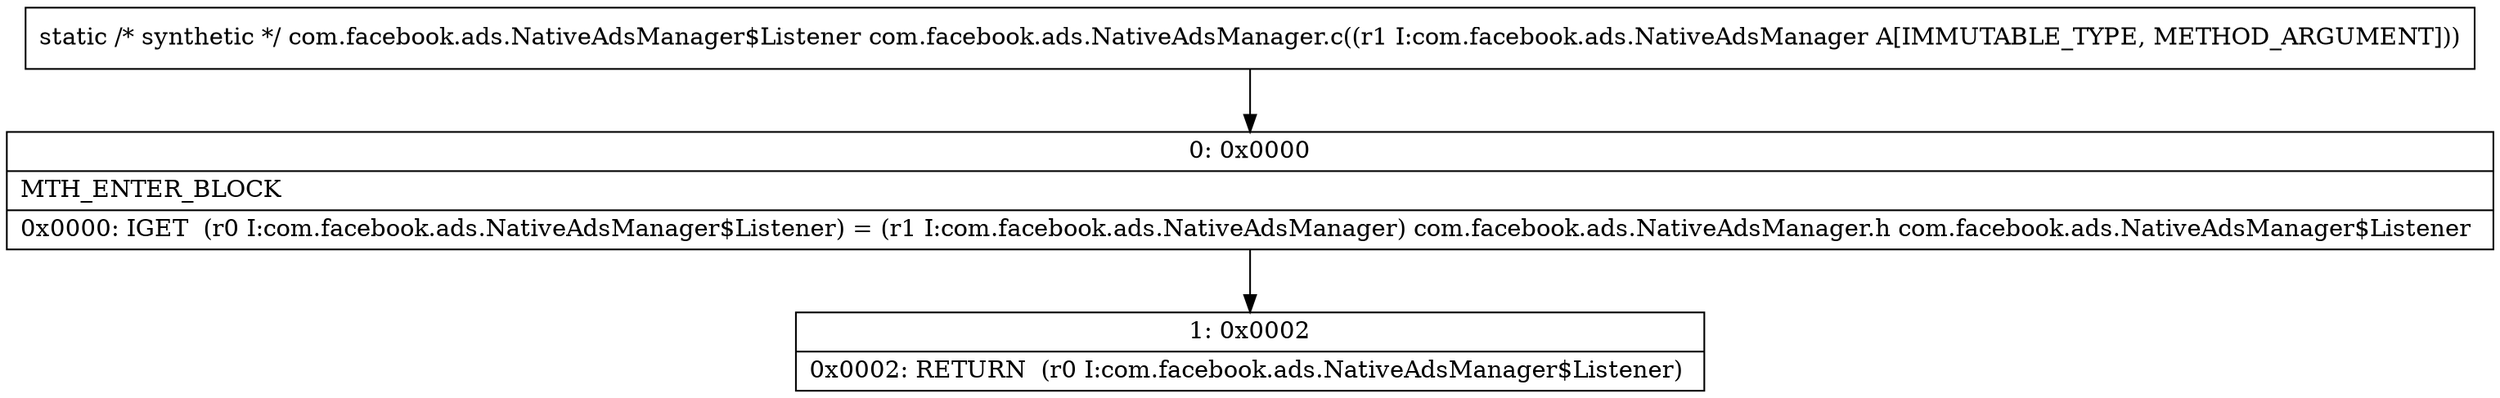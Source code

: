 digraph "CFG forcom.facebook.ads.NativeAdsManager.c(Lcom\/facebook\/ads\/NativeAdsManager;)Lcom\/facebook\/ads\/NativeAdsManager$Listener;" {
Node_0 [shape=record,label="{0\:\ 0x0000|MTH_ENTER_BLOCK\l|0x0000: IGET  (r0 I:com.facebook.ads.NativeAdsManager$Listener) = (r1 I:com.facebook.ads.NativeAdsManager) com.facebook.ads.NativeAdsManager.h com.facebook.ads.NativeAdsManager$Listener \l}"];
Node_1 [shape=record,label="{1\:\ 0x0002|0x0002: RETURN  (r0 I:com.facebook.ads.NativeAdsManager$Listener) \l}"];
MethodNode[shape=record,label="{static \/* synthetic *\/ com.facebook.ads.NativeAdsManager$Listener com.facebook.ads.NativeAdsManager.c((r1 I:com.facebook.ads.NativeAdsManager A[IMMUTABLE_TYPE, METHOD_ARGUMENT])) }"];
MethodNode -> Node_0;
Node_0 -> Node_1;
}

